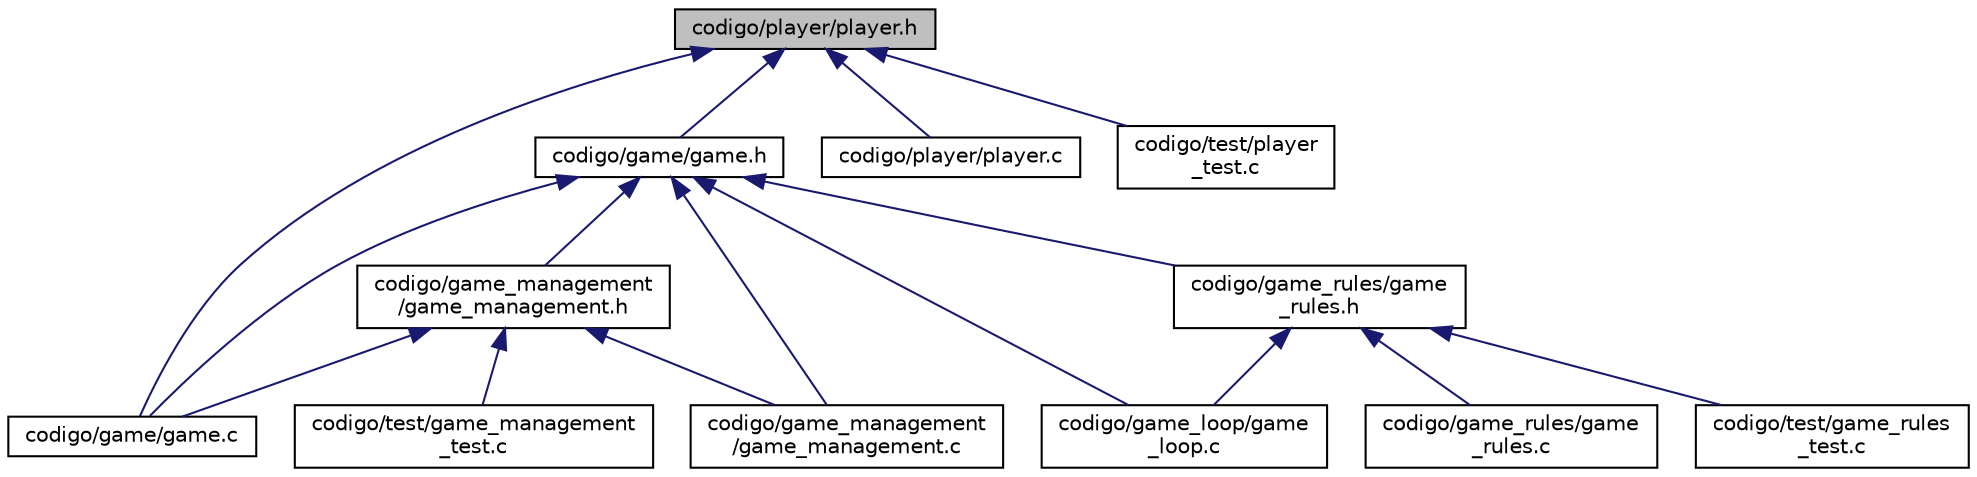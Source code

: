 digraph "codigo/player/player.h"
{
  edge [fontname="Helvetica",fontsize="10",labelfontname="Helvetica",labelfontsize="10"];
  node [fontname="Helvetica",fontsize="10",shape=record];
  Node1 [label="codigo/player/player.h",height=0.2,width=0.4,color="black", fillcolor="grey75", style="filled", fontcolor="black"];
  Node1 -> Node2 [dir="back",color="midnightblue",fontsize="10",style="solid",fontname="Helvetica"];
  Node2 [label="codigo/game/game.h",height=0.2,width=0.4,color="black", fillcolor="white", style="filled",URL="$game_8h.html",tooltip="Declaration of struct game and functions in game.c. "];
  Node2 -> Node3 [dir="back",color="midnightblue",fontsize="10",style="solid",fontname="Helvetica"];
  Node3 [label="codigo/game/game.c",height=0.2,width=0.4,color="black", fillcolor="white", style="filled",URL="$game_8c.html",tooltip="It implements the game interface for each command. "];
  Node2 -> Node4 [dir="back",color="midnightblue",fontsize="10",style="solid",fontname="Helvetica"];
  Node4 [label="codigo/game_loop/game\l_loop.c",height=0.2,width=0.4,color="black", fillcolor="white", style="filled",URL="$game__loop_8c.html",tooltip="It defines the game loop. "];
  Node2 -> Node5 [dir="back",color="midnightblue",fontsize="10",style="solid",fontname="Helvetica"];
  Node5 [label="codigo/game_management\l/game_management.h",height=0.2,width=0.4,color="black", fillcolor="white", style="filled",URL="$game__management_8h.html",tooltip="It defines the rutine that reads a file to prepare the game. "];
  Node5 -> Node3 [dir="back",color="midnightblue",fontsize="10",style="solid",fontname="Helvetica"];
  Node5 -> Node6 [dir="back",color="midnightblue",fontsize="10",style="solid",fontname="Helvetica"];
  Node6 [label="codigo/game_management\l/game_management.c",height=0.2,width=0.4,color="black", fillcolor="white", style="filled",URL="$game__management_8c.html",tooltip="It implements the rutine that reads a file to prepare the game. "];
  Node5 -> Node7 [dir="back",color="midnightblue",fontsize="10",style="solid",fontname="Helvetica"];
  Node7 [label="codigo/test/game_management\l_test.c",height=0.2,width=0.4,color="black", fillcolor="white", style="filled",URL="$game__management__test_8c.html",tooltip="Main to test the Game_management module. "];
  Node2 -> Node6 [dir="back",color="midnightblue",fontsize="10",style="solid",fontname="Helvetica"];
  Node2 -> Node8 [dir="back",color="midnightblue",fontsize="10",style="solid",fontname="Helvetica"];
  Node8 [label="codigo/game_rules/game\l_rules.h",height=0.2,width=0.4,color="black", fillcolor="white", style="filled",URL="$game__rules_8h.html",tooltip="Definition of the game rules. "];
  Node8 -> Node4 [dir="back",color="midnightblue",fontsize="10",style="solid",fontname="Helvetica"];
  Node8 -> Node9 [dir="back",color="midnightblue",fontsize="10",style="solid",fontname="Helvetica"];
  Node9 [label="codigo/game_rules/game\l_rules.c",height=0.2,width=0.4,color="black", fillcolor="white", style="filled",URL="$game__rules_8c.html",tooltip="Implementation of the game rules. "];
  Node8 -> Node10 [dir="back",color="midnightblue",fontsize="10",style="solid",fontname="Helvetica"];
  Node10 [label="codigo/test/game_rules\l_test.c",height=0.2,width=0.4,color="black", fillcolor="white", style="filled",URL="$game__rules__test_8c.html",tooltip="Main to test the Game_rules module. "];
  Node1 -> Node3 [dir="back",color="midnightblue",fontsize="10",style="solid",fontname="Helvetica"];
  Node1 -> Node11 [dir="back",color="midnightblue",fontsize="10",style="solid",fontname="Helvetica"];
  Node11 [label="codigo/player/player.c",height=0.2,width=0.4,color="black", fillcolor="white", style="filled",URL="$player_8c.html",tooltip="It implements the functionality of the player. "];
  Node1 -> Node12 [dir="back",color="midnightblue",fontsize="10",style="solid",fontname="Helvetica"];
  Node12 [label="codigo/test/player\l_test.c",height=0.2,width=0.4,color="black", fillcolor="white", style="filled",URL="$player__test_8c.html",tooltip="Main to test the Player module. "];
}
